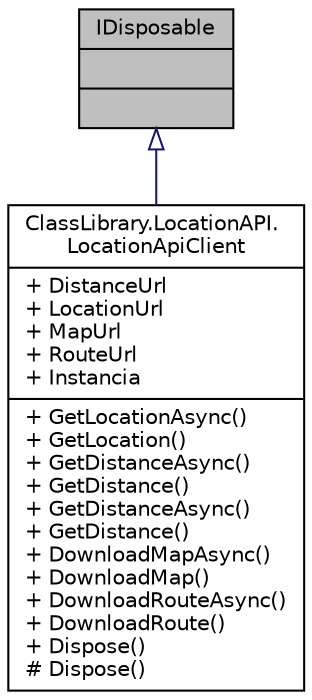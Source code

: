 digraph "IDisposable"
{
 // INTERACTIVE_SVG=YES
 // LATEX_PDF_SIZE
  edge [fontname="Helvetica",fontsize="10",labelfontname="Helvetica",labelfontsize="10"];
  node [fontname="Helvetica",fontsize="10",shape=record];
  Node1 [label="{IDisposable\n||}",height=0.2,width=0.4,color="black", fillcolor="grey75", style="filled", fontcolor="black",tooltip=" "];
  Node1 -> Node2 [dir="back",color="midnightblue",fontsize="10",style="solid",arrowtail="onormal",fontname="Helvetica"];
  Node2 [label="{ClassLibrary.LocationAPI.\lLocationApiClient\n|+ DistanceUrl\l+ LocationUrl\l+ MapUrl\l+ RouteUrl\l+ Instancia\l|+ GetLocationAsync()\l+ GetLocation()\l+ GetDistanceAsync()\l+ GetDistance()\l+ GetDistanceAsync()\l+ GetDistance()\l+ DownloadMapAsync()\l+ DownloadMap()\l+ DownloadRouteAsync()\l+ DownloadRoute()\l+ Dispose()\l# Dispose()\l}",height=0.2,width=0.4,color="black", fillcolor="white", style="filled",URL="$classClassLibrary_1_1LocationAPI_1_1LocationApiClient.html",tooltip="Un cliente de la API de localización. Aplica el patrón Creator ya que se encarga exclusivamente de cr..."];
}
